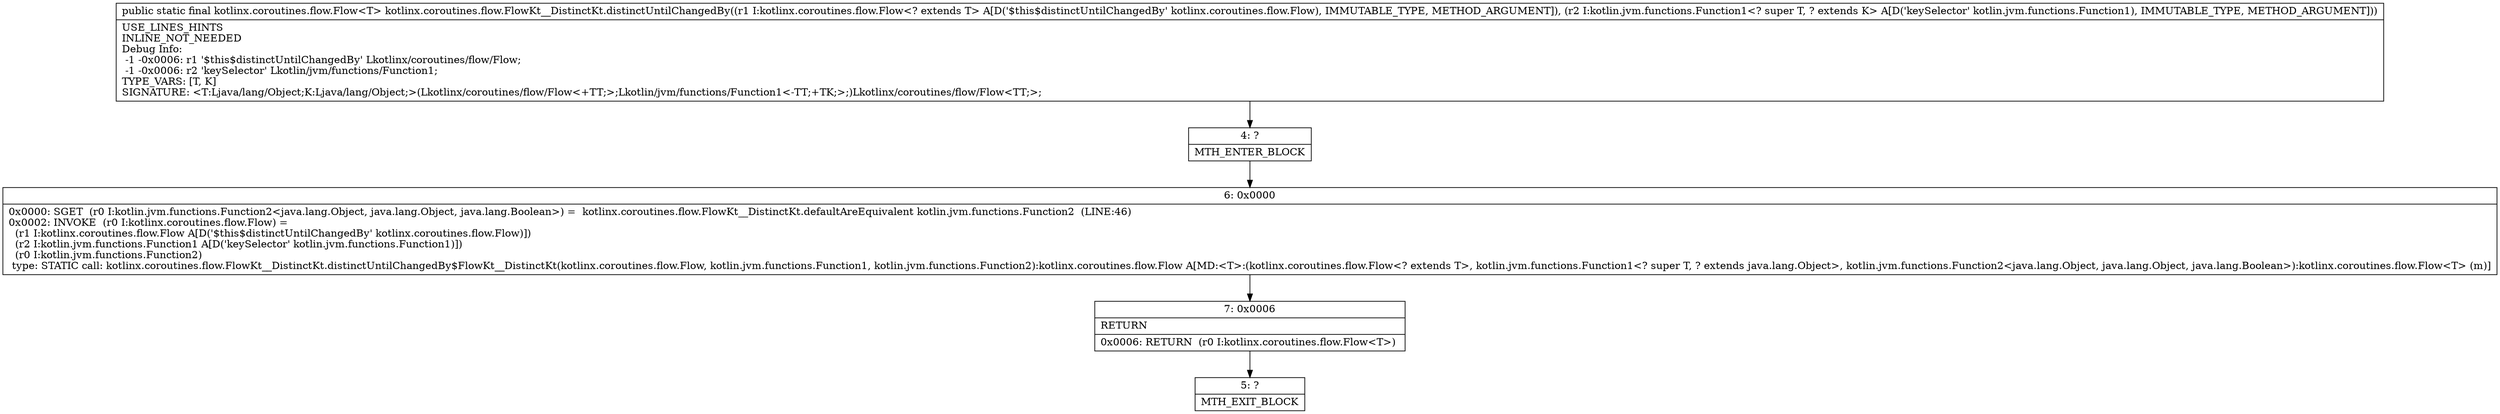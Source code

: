 digraph "CFG forkotlinx.coroutines.flow.FlowKt__DistinctKt.distinctUntilChangedBy(Lkotlinx\/coroutines\/flow\/Flow;Lkotlin\/jvm\/functions\/Function1;)Lkotlinx\/coroutines\/flow\/Flow;" {
Node_4 [shape=record,label="{4\:\ ?|MTH_ENTER_BLOCK\l}"];
Node_6 [shape=record,label="{6\:\ 0x0000|0x0000: SGET  (r0 I:kotlin.jvm.functions.Function2\<java.lang.Object, java.lang.Object, java.lang.Boolean\>) =  kotlinx.coroutines.flow.FlowKt__DistinctKt.defaultAreEquivalent kotlin.jvm.functions.Function2  (LINE:46)\l0x0002: INVOKE  (r0 I:kotlinx.coroutines.flow.Flow) = \l  (r1 I:kotlinx.coroutines.flow.Flow A[D('$this$distinctUntilChangedBy' kotlinx.coroutines.flow.Flow)])\l  (r2 I:kotlin.jvm.functions.Function1 A[D('keySelector' kotlin.jvm.functions.Function1)])\l  (r0 I:kotlin.jvm.functions.Function2)\l type: STATIC call: kotlinx.coroutines.flow.FlowKt__DistinctKt.distinctUntilChangedBy$FlowKt__DistinctKt(kotlinx.coroutines.flow.Flow, kotlin.jvm.functions.Function1, kotlin.jvm.functions.Function2):kotlinx.coroutines.flow.Flow A[MD:\<T\>:(kotlinx.coroutines.flow.Flow\<? extends T\>, kotlin.jvm.functions.Function1\<? super T, ? extends java.lang.Object\>, kotlin.jvm.functions.Function2\<java.lang.Object, java.lang.Object, java.lang.Boolean\>):kotlinx.coroutines.flow.Flow\<T\> (m)]\l}"];
Node_7 [shape=record,label="{7\:\ 0x0006|RETURN\l|0x0006: RETURN  (r0 I:kotlinx.coroutines.flow.Flow\<T\>) \l}"];
Node_5 [shape=record,label="{5\:\ ?|MTH_EXIT_BLOCK\l}"];
MethodNode[shape=record,label="{public static final kotlinx.coroutines.flow.Flow\<T\> kotlinx.coroutines.flow.FlowKt__DistinctKt.distinctUntilChangedBy((r1 I:kotlinx.coroutines.flow.Flow\<? extends T\> A[D('$this$distinctUntilChangedBy' kotlinx.coroutines.flow.Flow), IMMUTABLE_TYPE, METHOD_ARGUMENT]), (r2 I:kotlin.jvm.functions.Function1\<? super T, ? extends K\> A[D('keySelector' kotlin.jvm.functions.Function1), IMMUTABLE_TYPE, METHOD_ARGUMENT]))  | USE_LINES_HINTS\lINLINE_NOT_NEEDED\lDebug Info:\l  \-1 \-0x0006: r1 '$this$distinctUntilChangedBy' Lkotlinx\/coroutines\/flow\/Flow;\l  \-1 \-0x0006: r2 'keySelector' Lkotlin\/jvm\/functions\/Function1;\lTYPE_VARS: [T, K]\lSIGNATURE: \<T:Ljava\/lang\/Object;K:Ljava\/lang\/Object;\>(Lkotlinx\/coroutines\/flow\/Flow\<+TT;\>;Lkotlin\/jvm\/functions\/Function1\<\-TT;+TK;\>;)Lkotlinx\/coroutines\/flow\/Flow\<TT;\>;\l}"];
MethodNode -> Node_4;Node_4 -> Node_6;
Node_6 -> Node_7;
Node_7 -> Node_5;
}

